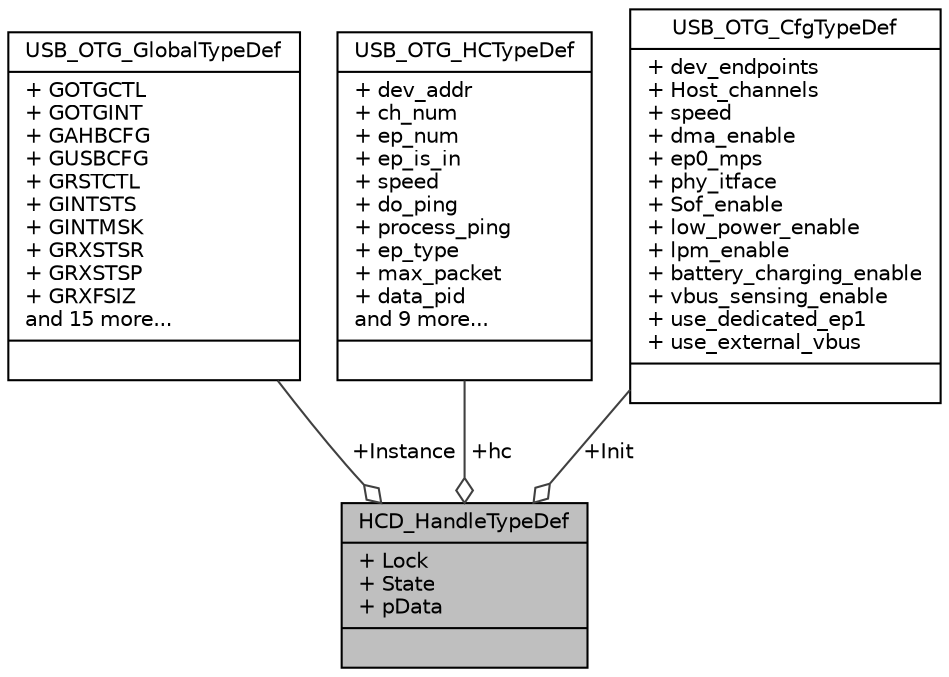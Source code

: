 digraph "HCD_HandleTypeDef"
{
  edge [fontname="Helvetica",fontsize="10",labelfontname="Helvetica",labelfontsize="10"];
  node [fontname="Helvetica",fontsize="10",shape=record];
  Node1 [label="{HCD_HandleTypeDef\n|+ Lock\l+ State\l+ pData\l|}",height=0.2,width=0.4,color="black", fillcolor="grey75", style="filled", fontcolor="black"];
  Node2 -> Node1 [color="grey25",fontsize="10",style="solid",label=" +Instance" ,arrowhead="odiamond",fontname="Helvetica"];
  Node2 [label="{USB_OTG_GlobalTypeDef\n|+ GOTGCTL\l+ GOTGINT\l+ GAHBCFG\l+ GUSBCFG\l+ GRSTCTL\l+ GINTSTS\l+ GINTMSK\l+ GRXSTSR\l+ GRXSTSP\l+ GRXFSIZ\land 15 more...\l|}",height=0.2,width=0.4,color="black", fillcolor="white", style="filled",URL="$struct_u_s_b___o_t_g___global_type_def.html",tooltip="USB_OTG_Core_Registers. "];
  Node3 -> Node1 [color="grey25",fontsize="10",style="solid",label=" +hc" ,arrowhead="odiamond",fontname="Helvetica"];
  Node3 [label="{USB_OTG_HCTypeDef\n|+ dev_addr\l+ ch_num\l+ ep_num\l+ ep_is_in\l+ speed\l+ do_ping\l+ process_ping\l+ ep_type\l+ max_packet\l+ data_pid\land 9 more...\l|}",height=0.2,width=0.4,color="black", fillcolor="white", style="filled",URL="$struct_u_s_b___o_t_g___h_c_type_def.html"];
  Node4 -> Node1 [color="grey25",fontsize="10",style="solid",label=" +Init" ,arrowhead="odiamond",fontname="Helvetica"];
  Node4 [label="{USB_OTG_CfgTypeDef\n|+ dev_endpoints\l+ Host_channels\l+ speed\l+ dma_enable\l+ ep0_mps\l+ phy_itface\l+ Sof_enable\l+ low_power_enable\l+ lpm_enable\l+ battery_charging_enable\l+ vbus_sensing_enable\l+ use_dedicated_ep1\l+ use_external_vbus\l|}",height=0.2,width=0.4,color="black", fillcolor="white", style="filled",URL="$struct_u_s_b___o_t_g___cfg_type_def.html",tooltip="PCD Initialization Structure definition. "];
}
